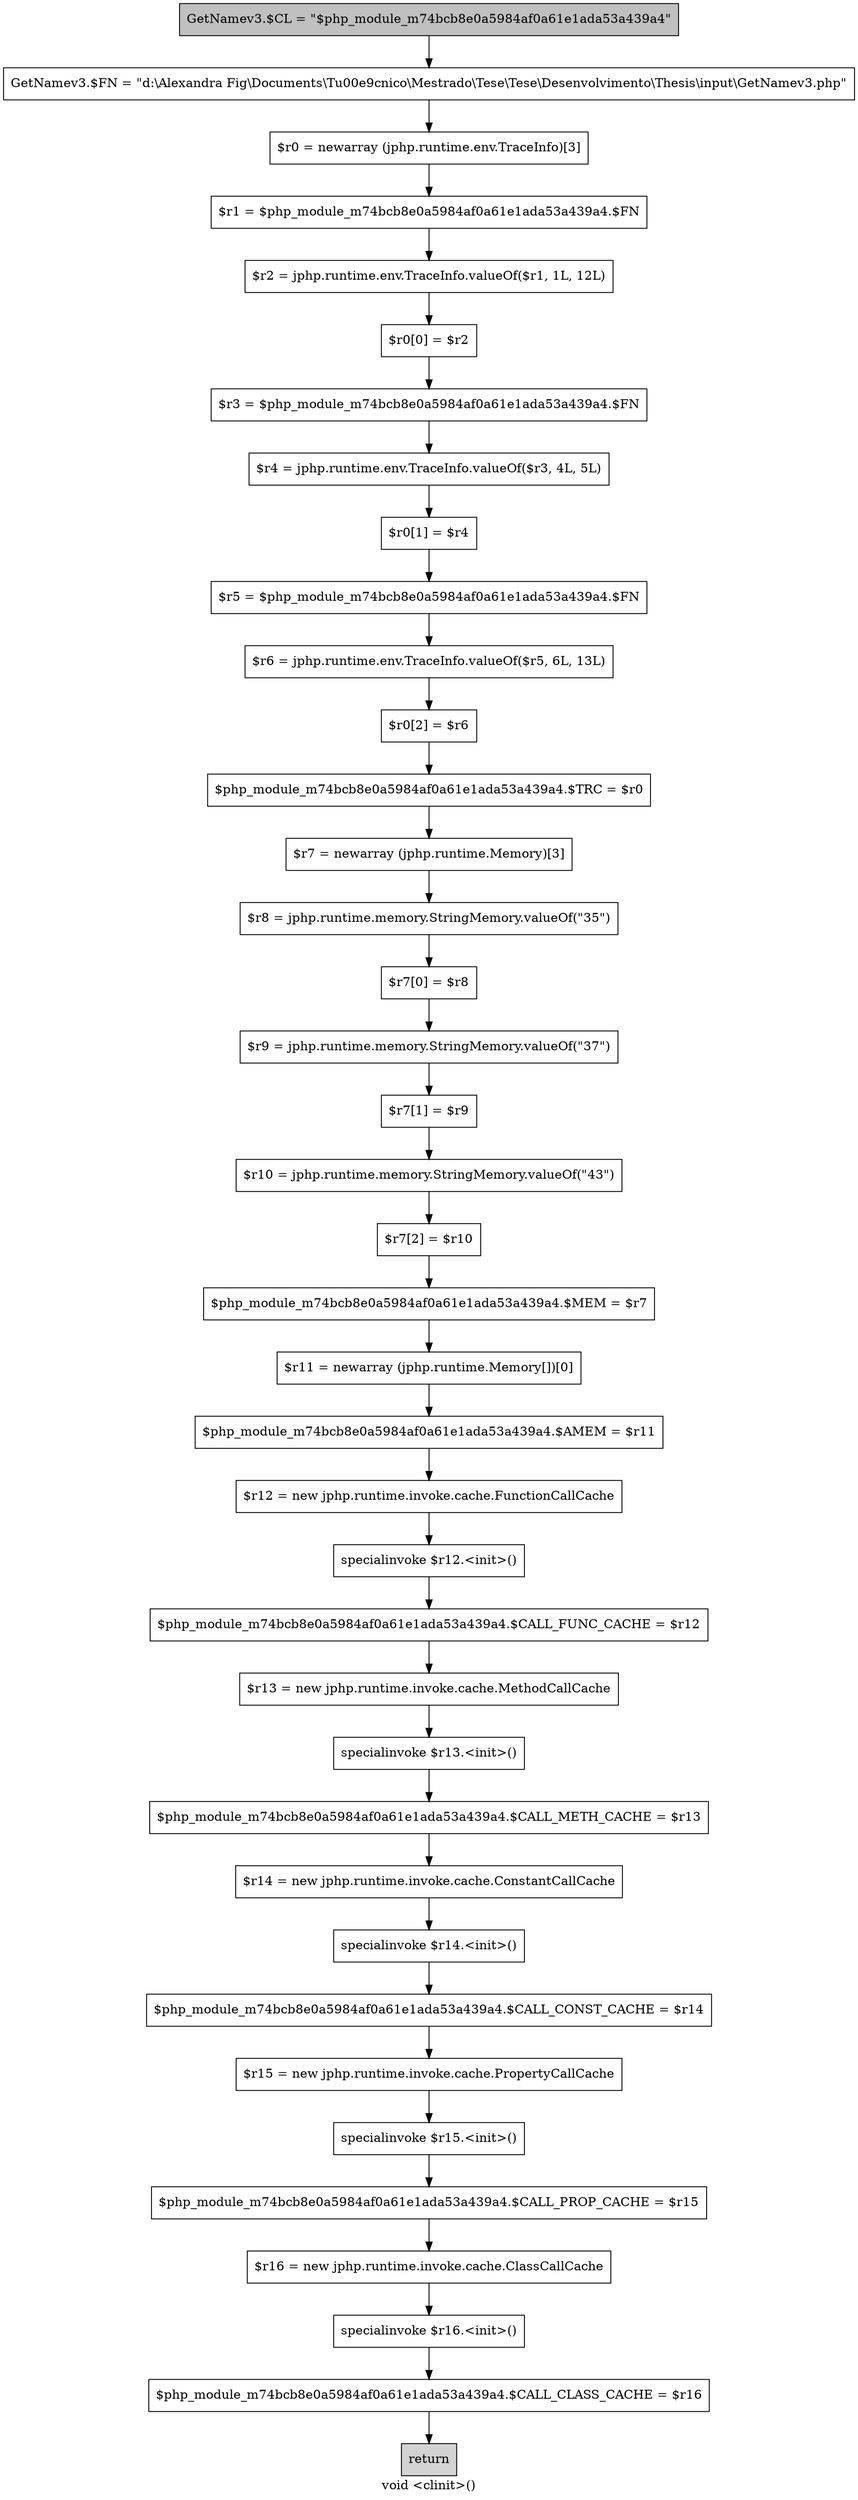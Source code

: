 digraph "void <clinit>()" {
    label="void <clinit>()";
    node [shape=box];
    "0" [style=filled,fillcolor=gray,label="GetNamev3.$CL = \"$php_module_m74bcb8e0a5984af0a61e1ada53a439a4\"",];
    "1" [label="GetNamev3.$FN = \"d:\\Alexandra Fig\\Documents\\T\u00e9cnico\\Mestrado\\Tese\\Tese\\Desenvolvimento\\Thesis\\input\\GetNamev3.php\"",];
    "0"->"1";
    "2" [label="$r0 = newarray (jphp.runtime.env.TraceInfo)[3]",];
    "1"->"2";
    "3" [label="$r1 = $php_module_m74bcb8e0a5984af0a61e1ada53a439a4.$FN",];
    "2"->"3";
    "4" [label="$r2 = jphp.runtime.env.TraceInfo.valueOf($r1, 1L, 12L)",];
    "3"->"4";
    "5" [label="$r0[0] = $r2",];
    "4"->"5";
    "6" [label="$r3 = $php_module_m74bcb8e0a5984af0a61e1ada53a439a4.$FN",];
    "5"->"6";
    "7" [label="$r4 = jphp.runtime.env.TraceInfo.valueOf($r3, 4L, 5L)",];
    "6"->"7";
    "8" [label="$r0[1] = $r4",];
    "7"->"8";
    "9" [label="$r5 = $php_module_m74bcb8e0a5984af0a61e1ada53a439a4.$FN",];
    "8"->"9";
    "10" [label="$r6 = jphp.runtime.env.TraceInfo.valueOf($r5, 6L, 13L)",];
    "9"->"10";
    "11" [label="$r0[2] = $r6",];
    "10"->"11";
    "12" [label="$php_module_m74bcb8e0a5984af0a61e1ada53a439a4.$TRC = $r0",];
    "11"->"12";
    "13" [label="$r7 = newarray (jphp.runtime.Memory)[3]",];
    "12"->"13";
    "14" [label="$r8 = jphp.runtime.memory.StringMemory.valueOf(\"35\")",];
    "13"->"14";
    "15" [label="$r7[0] = $r8",];
    "14"->"15";
    "16" [label="$r9 = jphp.runtime.memory.StringMemory.valueOf(\"37\")",];
    "15"->"16";
    "17" [label="$r7[1] = $r9",];
    "16"->"17";
    "18" [label="$r10 = jphp.runtime.memory.StringMemory.valueOf(\"43\")",];
    "17"->"18";
    "19" [label="$r7[2] = $r10",];
    "18"->"19";
    "20" [label="$php_module_m74bcb8e0a5984af0a61e1ada53a439a4.$MEM = $r7",];
    "19"->"20";
    "21" [label="$r11 = newarray (jphp.runtime.Memory[])[0]",];
    "20"->"21";
    "22" [label="$php_module_m74bcb8e0a5984af0a61e1ada53a439a4.$AMEM = $r11",];
    "21"->"22";
    "23" [label="$r12 = new jphp.runtime.invoke.cache.FunctionCallCache",];
    "22"->"23";
    "24" [label="specialinvoke $r12.<init>()",];
    "23"->"24";
    "25" [label="$php_module_m74bcb8e0a5984af0a61e1ada53a439a4.$CALL_FUNC_CACHE = $r12",];
    "24"->"25";
    "26" [label="$r13 = new jphp.runtime.invoke.cache.MethodCallCache",];
    "25"->"26";
    "27" [label="specialinvoke $r13.<init>()",];
    "26"->"27";
    "28" [label="$php_module_m74bcb8e0a5984af0a61e1ada53a439a4.$CALL_METH_CACHE = $r13",];
    "27"->"28";
    "29" [label="$r14 = new jphp.runtime.invoke.cache.ConstantCallCache",];
    "28"->"29";
    "30" [label="specialinvoke $r14.<init>()",];
    "29"->"30";
    "31" [label="$php_module_m74bcb8e0a5984af0a61e1ada53a439a4.$CALL_CONST_CACHE = $r14",];
    "30"->"31";
    "32" [label="$r15 = new jphp.runtime.invoke.cache.PropertyCallCache",];
    "31"->"32";
    "33" [label="specialinvoke $r15.<init>()",];
    "32"->"33";
    "34" [label="$php_module_m74bcb8e0a5984af0a61e1ada53a439a4.$CALL_PROP_CACHE = $r15",];
    "33"->"34";
    "35" [label="$r16 = new jphp.runtime.invoke.cache.ClassCallCache",];
    "34"->"35";
    "36" [label="specialinvoke $r16.<init>()",];
    "35"->"36";
    "37" [label="$php_module_m74bcb8e0a5984af0a61e1ada53a439a4.$CALL_CLASS_CACHE = $r16",];
    "36"->"37";
    "38" [style=filled,fillcolor=lightgray,label="return",];
    "37"->"38";
}
